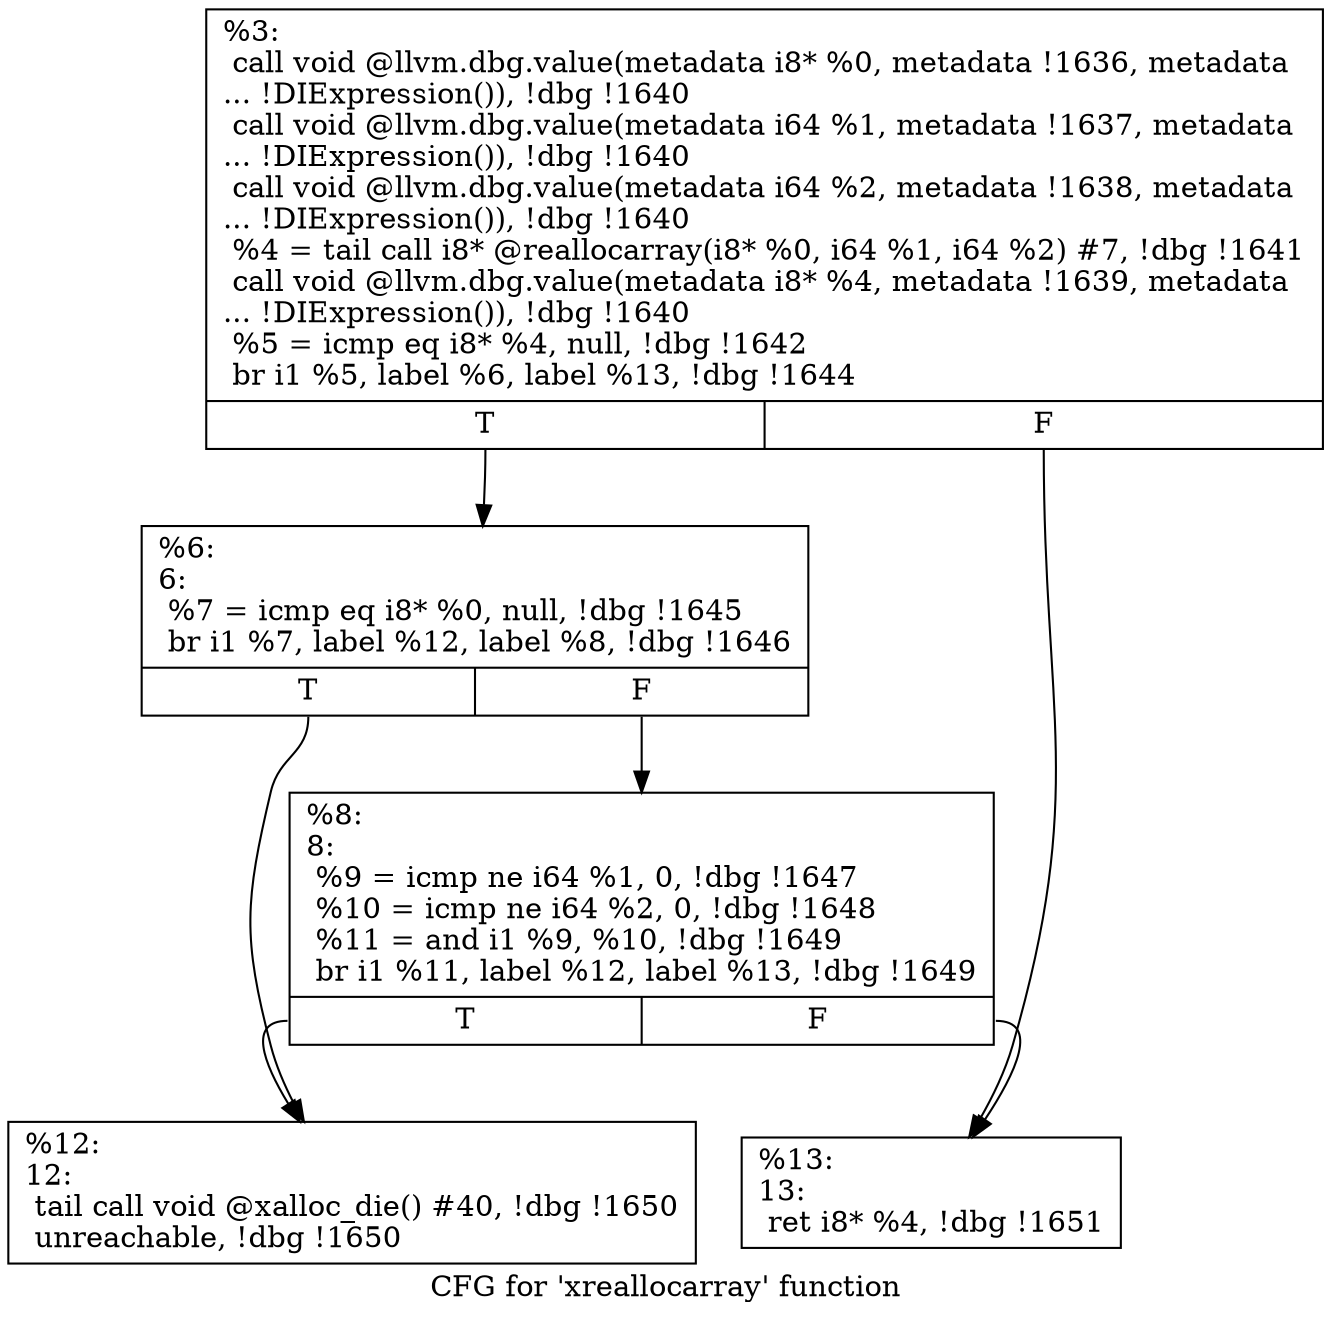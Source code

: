 digraph "CFG for 'xreallocarray' function" {
	label="CFG for 'xreallocarray' function";

	Node0x14aa2b0 [shape=record,label="{%3:\l  call void @llvm.dbg.value(metadata i8* %0, metadata !1636, metadata\l... !DIExpression()), !dbg !1640\l  call void @llvm.dbg.value(metadata i64 %1, metadata !1637, metadata\l... !DIExpression()), !dbg !1640\l  call void @llvm.dbg.value(metadata i64 %2, metadata !1638, metadata\l... !DIExpression()), !dbg !1640\l  %4 = tail call i8* @reallocarray(i8* %0, i64 %1, i64 %2) #7, !dbg !1641\l  call void @llvm.dbg.value(metadata i8* %4, metadata !1639, metadata\l... !DIExpression()), !dbg !1640\l  %5 = icmp eq i8* %4, null, !dbg !1642\l  br i1 %5, label %6, label %13, !dbg !1644\l|{<s0>T|<s1>F}}"];
	Node0x14aa2b0:s0 -> Node0x14ab660;
	Node0x14aa2b0:s1 -> Node0x14ab750;
	Node0x14ab660 [shape=record,label="{%6:\l6:                                                \l  %7 = icmp eq i8* %0, null, !dbg !1645\l  br i1 %7, label %12, label %8, !dbg !1646\l|{<s0>T|<s1>F}}"];
	Node0x14ab660:s0 -> Node0x14ab700;
	Node0x14ab660:s1 -> Node0x14ab6b0;
	Node0x14ab6b0 [shape=record,label="{%8:\l8:                                                \l  %9 = icmp ne i64 %1, 0, !dbg !1647\l  %10 = icmp ne i64 %2, 0, !dbg !1648\l  %11 = and i1 %9, %10, !dbg !1649\l  br i1 %11, label %12, label %13, !dbg !1649\l|{<s0>T|<s1>F}}"];
	Node0x14ab6b0:s0 -> Node0x14ab700;
	Node0x14ab6b0:s1 -> Node0x14ab750;
	Node0x14ab700 [shape=record,label="{%12:\l12:                                               \l  tail call void @xalloc_die() #40, !dbg !1650\l  unreachable, !dbg !1650\l}"];
	Node0x14ab750 [shape=record,label="{%13:\l13:                                               \l  ret i8* %4, !dbg !1651\l}"];
}

